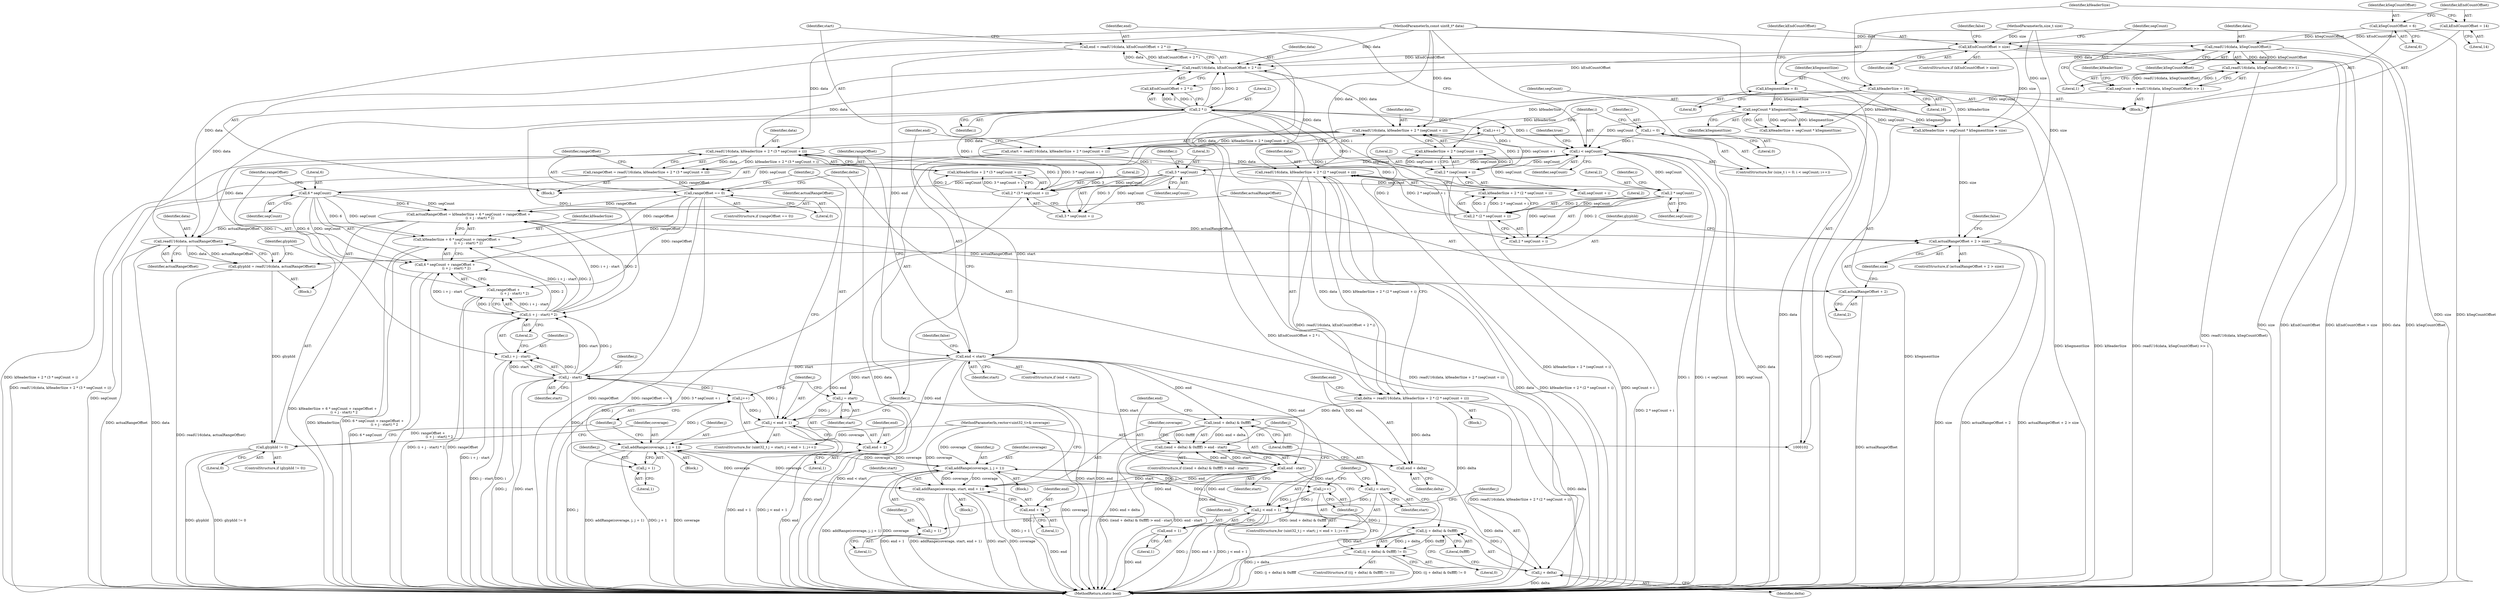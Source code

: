 digraph "0_Android_ca8ac8acdad662230ae37998c6c4091bb39402b6_1@API" {
"1000161" [label="(Call,end = readU16(data, kEndCountOffset + 2 * i))"];
"1000163" [label="(Call,readU16(data, kEndCountOffset + 2 * i))"];
"1000314" [label="(Call,readU16(data, actualRangeOffset))"];
"1000192" [label="(Call,readU16(data, kHeaderSize + 2 * (3 * segCount + i)))"];
"1000173" [label="(Call,readU16(data, kHeaderSize + 2 * (segCount + i)))"];
"1000104" [label="(MethodParameterIn,const uint8_t* data)"];
"1000116" [label="(Call,kHeaderSize = 16)"];
"1000177" [label="(Call,2 * (segCount + i))"];
"1000154" [label="(Call,i < segCount)"];
"1000151" [label="(Call,i = 0)"];
"1000157" [label="(Call,i++)"];
"1000167" [label="(Call,2 * i)"];
"1000199" [label="(Call,3 * segCount)"];
"1000290" [label="(Call,6 * segCount)"];
"1000142" [label="(Call,segCount * kSegmentSize)"];
"1000131" [label="(Call,segCount = readU16(data, kSegCountOffset) >> 1)"];
"1000133" [label="(Call,readU16(data, kSegCountOffset) >> 1)"];
"1000134" [label="(Call,readU16(data, kSegCountOffset))"];
"1000108" [label="(Call,kSegCountOffset = 6)"];
"1000120" [label="(Call,kSegmentSize = 8)"];
"1000218" [label="(Call,2 * segCount)"];
"1000196" [label="(Call,2 * (3 * segCount + i))"];
"1000285" [label="(Call,actualRangeOffset = kHeaderSize + 6 * segCount + rangeOffset +\n                     (i + j - start) * 2)"];
"1000204" [label="(Call,rangeOffset == 0)"];
"1000190" [label="(Call,rangeOffset = readU16(data, kHeaderSize + 2 * (3 * segCount + i)))"];
"1000295" [label="(Call,(i + j - start) * 2)"];
"1000298" [label="(Call,j - start)"];
"1000276" [label="(Call,j < end + 1)"];
"1000281" [label="(Call,j++)"];
"1000322" [label="(Call,addRange(coverage, j, j + 1))"];
"1000263" [label="(Call,addRange(coverage, j, j + 1))"];
"1000233" [label="(Call,addRange(coverage, start, end + 1))"];
"1000103" [label="(MethodParameterIn,vector<uint32_t>& coverage)"];
"1000229" [label="(Call,end - start)"];
"1000183" [label="(Call,end < start)"];
"1000161" [label="(Call,end = readU16(data, kEndCountOffset + 2 * i))"];
"1000171" [label="(Call,start = readU16(data, kHeaderSize + 2 * (segCount + i)))"];
"1000246" [label="(Call,j < end + 1)"];
"1000251" [label="(Call,j++)"];
"1000243" [label="(Call,j = start)"];
"1000273" [label="(Call,j = start)"];
"1000211" [label="(Call,readU16(data, kHeaderSize + 2 * (2 * segCount + i)))"];
"1000215" [label="(Call,2 * (2 * segCount + i))"];
"1000124" [label="(Call,kEndCountOffset > size)"];
"1000112" [label="(Call,kEndCountOffset = 14)"];
"1000105" [label="(MethodParameterIn,size_t size)"];
"1000224" [label="(Call,(end + delta) & 0xffff)"];
"1000223" [label="(Call,((end + delta) & 0xffff) > end - start)"];
"1000225" [label="(Call,end + delta)"];
"1000256" [label="(Call,(j + delta) & 0xffff)"];
"1000255" [label="(Call,((j + delta) & 0xffff) != 0)"];
"1000257" [label="(Call,j + delta)"];
"1000266" [label="(Call,j + 1)"];
"1000303" [label="(Call,actualRangeOffset + 2 > size)"];
"1000304" [label="(Call,actualRangeOffset + 2)"];
"1000287" [label="(Call,kHeaderSize + 6 * segCount + rangeOffset +\n                     (i + j - start) * 2)"];
"1000289" [label="(Call,6 * segCount + rangeOffset +\n                     (i + j - start) * 2)"];
"1000293" [label="(Call,rangeOffset +\n                     (i + j - start) * 2)"];
"1000209" [label="(Call,delta = readU16(data, kHeaderSize + 2 * (2 * segCount + i)))"];
"1000312" [label="(Call,glyphId = readU16(data, actualRangeOffset))"];
"1000318" [label="(Call,glyphId != 0)"];
"1000296" [label="(Call,i + j - start)"];
"1000325" [label="(Call,j + 1)"];
"1000236" [label="(Call,end + 1)"];
"1000248" [label="(Call,end + 1)"];
"1000278" [label="(Call,end + 1)"];
"1000283" [label="(Block,)"];
"1000133" [label="(Call,readU16(data, kSegCountOffset) >> 1)"];
"1000204" [label="(Call,rangeOffset == 0)"];
"1000224" [label="(Call,(end + delta) & 0xffff)"];
"1000227" [label="(Identifier,delta)"];
"1000124" [label="(Call,kEndCountOffset > size)"];
"1000177" [label="(Call,2 * (segCount + i))"];
"1000241" [label="(ControlStructure,for (uint32_t j = start; j < end + 1; j++))"];
"1000226" [label="(Identifier,end)"];
"1000275" [label="(Identifier,start)"];
"1000137" [label="(Literal,1)"];
"1000279" [label="(Identifier,end)"];
"1000277" [label="(Identifier,j)"];
"1000134" [label="(Call,readU16(data, kSegCountOffset))"];
"1000118" [label="(Literal,16)"];
"1000252" [label="(Identifier,j)"];
"1000203" [label="(ControlStructure,if (rangeOffset == 0))"];
"1000264" [label="(Identifier,coverage)"];
"1000257" [label="(Call,j + delta)"];
"1000250" [label="(Literal,1)"];
"1000129" [label="(Identifier,false)"];
"1000183" [label="(Call,end < start)"];
"1000201" [label="(Identifier,segCount)"];
"1000302" [label="(ControlStructure,if (actualRangeOffset + 2 > size))"];
"1000213" [label="(Call,kHeaderSize + 2 * (2 * segCount + i))"];
"1000233" [label="(Call,addRange(coverage, start, end + 1))"];
"1000301" [label="(Literal,2)"];
"1000135" [label="(Identifier,data)"];
"1000139" [label="(Call,kHeaderSize + segCount * kSegmentSize > size)"];
"1000260" [label="(Literal,0xffff)"];
"1000175" [label="(Call,kHeaderSize + 2 * (segCount + i))"];
"1000298" [label="(Call,j - start)"];
"1000312" [label="(Call,glyphId = readU16(data, actualRangeOffset))"];
"1000297" [label="(Identifier,i)"];
"1000109" [label="(Identifier,kSegCountOffset)"];
"1000132" [label="(Identifier,segCount)"];
"1000268" [label="(Literal,1)"];
"1000325" [label="(Call,j + 1)"];
"1000225" [label="(Call,end + delta)"];
"1000188" [label="(Identifier,false)"];
"1000172" [label="(Identifier,start)"];
"1000246" [label="(Call,j < end + 1)"];
"1000179" [label="(Call,segCount + i)"];
"1000322" [label="(Call,addRange(coverage, j, j + 1))"];
"1000316" [label="(Identifier,actualRangeOffset)"];
"1000131" [label="(Call,segCount = readU16(data, kSegCountOffset) >> 1)"];
"1000222" [label="(ControlStructure,if (((end + delta) & 0xffff) > end - start))"];
"1000185" [label="(Identifier,start)"];
"1000199" [label="(Call,3 * segCount)"];
"1000165" [label="(Call,kEndCountOffset + 2 * i)"];
"1000209" [label="(Call,delta = readU16(data, kHeaderSize + 2 * (2 * segCount + i)))"];
"1000173" [label="(Call,readU16(data, kHeaderSize + 2 * (segCount + i)))"];
"1000116" [label="(Call,kHeaderSize = 16)"];
"1000258" [label="(Identifier,j)"];
"1000330" [label="(MethodReturn,static bool)"];
"1000299" [label="(Identifier,j)"];
"1000194" [label="(Call,kHeaderSize + 2 * (3 * segCount + i))"];
"1000265" [label="(Identifier,j)"];
"1000329" [label="(Identifier,true)"];
"1000168" [label="(Literal,2)"];
"1000324" [label="(Identifier,j)"];
"1000123" [label="(ControlStructure,if (kEndCountOffset > size))"];
"1000286" [label="(Identifier,actualRangeOffset)"];
"1000152" [label="(Identifier,i)"];
"1000212" [label="(Identifier,data)"];
"1000230" [label="(Identifier,end)"];
"1000159" [label="(Block,)"];
"1000198" [label="(Call,3 * segCount + i)"];
"1000140" [label="(Call,kHeaderSize + segCount * kSegmentSize)"];
"1000120" [label="(Call,kSegmentSize = 8)"];
"1000191" [label="(Identifier,rangeOffset)"];
"1000162" [label="(Identifier,end)"];
"1000105" [label="(MethodParameterIn,size_t size)"];
"1000261" [label="(Literal,0)"];
"1000217" [label="(Call,2 * segCount + i)"];
"1000327" [label="(Literal,1)"];
"1000157" [label="(Call,i++)"];
"1000144" [label="(Identifier,kSegmentSize)"];
"1000229" [label="(Call,end - start)"];
"1000259" [label="(Identifier,delta)"];
"1000117" [label="(Identifier,kHeaderSize)"];
"1000235" [label="(Identifier,start)"];
"1000323" [label="(Identifier,coverage)"];
"1000245" [label="(Identifier,start)"];
"1000306" [label="(Literal,2)"];
"1000326" [label="(Identifier,j)"];
"1000282" [label="(Identifier,j)"];
"1000228" [label="(Literal,0xffff)"];
"1000153" [label="(Literal,0)"];
"1000300" [label="(Identifier,start)"];
"1000287" [label="(Call,kHeaderSize + 6 * segCount + rangeOffset +\n                     (i + j - start) * 2)"];
"1000303" [label="(Call,actualRangeOffset + 2 > size)"];
"1000232" [label="(Block,)"];
"1000154" [label="(Call,i < segCount)"];
"1000305" [label="(Identifier,actualRangeOffset)"];
"1000216" [label="(Literal,2)"];
"1000104" [label="(MethodParameterIn,const uint8_t* data)"];
"1000151" [label="(Call,i = 0)"];
"1000169" [label="(Identifier,i)"];
"1000263" [label="(Call,addRange(coverage, j, j + 1))"];
"1000143" [label="(Identifier,segCount)"];
"1000190" [label="(Call,rangeOffset = readU16(data, kHeaderSize + 2 * (3 * segCount + i)))"];
"1000161" [label="(Call,end = readU16(data, kEndCountOffset + 2 * i))"];
"1000267" [label="(Identifier,j)"];
"1000254" [label="(ControlStructure,if (((j + delta) & 0xffff) != 0))"];
"1000114" [label="(Literal,14)"];
"1000285" [label="(Call,actualRangeOffset = kHeaderSize + 6 * segCount + rangeOffset +\n                     (i + j - start) * 2)"];
"1000291" [label="(Literal,6)"];
"1000141" [label="(Identifier,kHeaderSize)"];
"1000200" [label="(Literal,3)"];
"1000184" [label="(Identifier,end)"];
"1000314" [label="(Call,readU16(data, actualRangeOffset))"];
"1000155" [label="(Identifier,i)"];
"1000142" [label="(Call,segCount * kSegmentSize)"];
"1000292" [label="(Identifier,segCount)"];
"1000110" [label="(Literal,6)"];
"1000315" [label="(Identifier,data)"];
"1000211" [label="(Call,readU16(data, kHeaderSize + 2 * (2 * segCount + i)))"];
"1000266" [label="(Call,j + 1)"];
"1000234" [label="(Identifier,coverage)"];
"1000108" [label="(Call,kSegCountOffset = 6)"];
"1000197" [label="(Literal,2)"];
"1000126" [label="(Identifier,size)"];
"1000248" [label="(Call,end + 1)"];
"1000244" [label="(Identifier,j)"];
"1000318" [label="(Call,glyphId != 0)"];
"1000121" [label="(Identifier,kSegmentSize)"];
"1000290" [label="(Call,6 * segCount)"];
"1000112" [label="(Call,kEndCountOffset = 14)"];
"1000158" [label="(Identifier,i)"];
"1000196" [label="(Call,2 * (3 * segCount + i))"];
"1000271" [label="(ControlStructure,for (uint32_t j = start; j < end + 1; j++))"];
"1000163" [label="(Call,readU16(data, kEndCountOffset + 2 * i))"];
"1000149" [label="(ControlStructure,for (size_t i = 0; i < segCount; i++))"];
"1000238" [label="(Literal,1)"];
"1000293" [label="(Call,rangeOffset +\n                     (i + j - start) * 2)"];
"1000223" [label="(Call,((end + delta) & 0xffff) > end - start)"];
"1000304" [label="(Call,actualRangeOffset + 2)"];
"1000122" [label="(Literal,8)"];
"1000193" [label="(Identifier,data)"];
"1000276" [label="(Call,j < end + 1)"];
"1000207" [label="(Block,)"];
"1000262" [label="(Block,)"];
"1000320" [label="(Literal,0)"];
"1000255" [label="(Call,((j + delta) & 0xffff) != 0)"];
"1000294" [label="(Identifier,rangeOffset)"];
"1000288" [label="(Identifier,kHeaderSize)"];
"1000192" [label="(Call,readU16(data, kHeaderSize + 2 * (3 * segCount + i)))"];
"1000289" [label="(Call,6 * segCount + rangeOffset +\n                     (i + j - start) * 2)"];
"1000156" [label="(Identifier,segCount)"];
"1000280" [label="(Literal,1)"];
"1000321" [label="(Block,)"];
"1000220" [label="(Identifier,segCount)"];
"1000218" [label="(Call,2 * segCount)"];
"1000313" [label="(Identifier,glyphId)"];
"1000210" [label="(Identifier,delta)"];
"1000295" [label="(Call,(i + j - start) * 2)"];
"1000296" [label="(Call,i + j - start)"];
"1000125" [label="(Identifier,kEndCountOffset)"];
"1000247" [label="(Identifier,j)"];
"1000164" [label="(Identifier,data)"];
"1000174" [label="(Identifier,data)"];
"1000182" [label="(ControlStructure,if (end < start))"];
"1000251" [label="(Call,j++)"];
"1000256" [label="(Call,(j + delta) & 0xffff)"];
"1000219" [label="(Literal,2)"];
"1000171" [label="(Call,start = readU16(data, kHeaderSize + 2 * (segCount + i)))"];
"1000178" [label="(Literal,2)"];
"1000281" [label="(Call,j++)"];
"1000205" [label="(Identifier,rangeOffset)"];
"1000236" [label="(Call,end + 1)"];
"1000249" [label="(Identifier,end)"];
"1000103" [label="(MethodParameterIn,vector<uint32_t>& coverage)"];
"1000106" [label="(Block,)"];
"1000273" [label="(Call,j = start)"];
"1000221" [label="(Identifier,i)"];
"1000231" [label="(Identifier,start)"];
"1000215" [label="(Call,2 * (2 * segCount + i))"];
"1000237" [label="(Identifier,end)"];
"1000206" [label="(Literal,0)"];
"1000319" [label="(Identifier,glyphId)"];
"1000113" [label="(Identifier,kEndCountOffset)"];
"1000243" [label="(Call,j = start)"];
"1000317" [label="(ControlStructure,if (glyphId != 0))"];
"1000278" [label="(Call,end + 1)"];
"1000307" [label="(Identifier,size)"];
"1000202" [label="(Identifier,i)"];
"1000167" [label="(Call,2 * i)"];
"1000274" [label="(Identifier,j)"];
"1000310" [label="(Identifier,false)"];
"1000136" [label="(Identifier,kSegCountOffset)"];
"1000161" -> "1000159"  [label="AST: "];
"1000161" -> "1000163"  [label="CFG: "];
"1000162" -> "1000161"  [label="AST: "];
"1000163" -> "1000161"  [label="AST: "];
"1000172" -> "1000161"  [label="CFG: "];
"1000161" -> "1000330"  [label="DDG: readU16(data, kEndCountOffset + 2 * i)"];
"1000163" -> "1000161"  [label="DDG: data"];
"1000163" -> "1000161"  [label="DDG: kEndCountOffset + 2 * i"];
"1000161" -> "1000183"  [label="DDG: end"];
"1000163" -> "1000165"  [label="CFG: "];
"1000164" -> "1000163"  [label="AST: "];
"1000165" -> "1000163"  [label="AST: "];
"1000163" -> "1000330"  [label="DDG: kEndCountOffset + 2 * i"];
"1000314" -> "1000163"  [label="DDG: data"];
"1000211" -> "1000163"  [label="DDG: data"];
"1000134" -> "1000163"  [label="DDG: data"];
"1000192" -> "1000163"  [label="DDG: data"];
"1000104" -> "1000163"  [label="DDG: data"];
"1000124" -> "1000163"  [label="DDG: kEndCountOffset"];
"1000167" -> "1000163"  [label="DDG: 2"];
"1000167" -> "1000163"  [label="DDG: i"];
"1000163" -> "1000173"  [label="DDG: data"];
"1000314" -> "1000312"  [label="AST: "];
"1000314" -> "1000316"  [label="CFG: "];
"1000315" -> "1000314"  [label="AST: "];
"1000316" -> "1000314"  [label="AST: "];
"1000312" -> "1000314"  [label="CFG: "];
"1000314" -> "1000330"  [label="DDG: data"];
"1000314" -> "1000330"  [label="DDG: actualRangeOffset"];
"1000314" -> "1000312"  [label="DDG: data"];
"1000314" -> "1000312"  [label="DDG: actualRangeOffset"];
"1000192" -> "1000314"  [label="DDG: data"];
"1000104" -> "1000314"  [label="DDG: data"];
"1000285" -> "1000314"  [label="DDG: actualRangeOffset"];
"1000192" -> "1000190"  [label="AST: "];
"1000192" -> "1000194"  [label="CFG: "];
"1000193" -> "1000192"  [label="AST: "];
"1000194" -> "1000192"  [label="AST: "];
"1000190" -> "1000192"  [label="CFG: "];
"1000192" -> "1000330"  [label="DDG: kHeaderSize + 2 * (3 * segCount + i)"];
"1000192" -> "1000330"  [label="DDG: data"];
"1000192" -> "1000190"  [label="DDG: data"];
"1000192" -> "1000190"  [label="DDG: kHeaderSize + 2 * (3 * segCount + i)"];
"1000173" -> "1000192"  [label="DDG: data"];
"1000104" -> "1000192"  [label="DDG: data"];
"1000196" -> "1000192"  [label="DDG: 2"];
"1000196" -> "1000192"  [label="DDG: 3 * segCount + i"];
"1000192" -> "1000211"  [label="DDG: data"];
"1000173" -> "1000171"  [label="AST: "];
"1000173" -> "1000175"  [label="CFG: "];
"1000174" -> "1000173"  [label="AST: "];
"1000175" -> "1000173"  [label="AST: "];
"1000171" -> "1000173"  [label="CFG: "];
"1000173" -> "1000330"  [label="DDG: data"];
"1000173" -> "1000330"  [label="DDG: kHeaderSize + 2 * (segCount + i)"];
"1000173" -> "1000171"  [label="DDG: data"];
"1000173" -> "1000171"  [label="DDG: kHeaderSize + 2 * (segCount + i)"];
"1000104" -> "1000173"  [label="DDG: data"];
"1000116" -> "1000173"  [label="DDG: kHeaderSize"];
"1000177" -> "1000173"  [label="DDG: 2"];
"1000177" -> "1000173"  [label="DDG: segCount + i"];
"1000104" -> "1000102"  [label="AST: "];
"1000104" -> "1000330"  [label="DDG: data"];
"1000104" -> "1000134"  [label="DDG: data"];
"1000104" -> "1000211"  [label="DDG: data"];
"1000116" -> "1000106"  [label="AST: "];
"1000116" -> "1000118"  [label="CFG: "];
"1000117" -> "1000116"  [label="AST: "];
"1000118" -> "1000116"  [label="AST: "];
"1000121" -> "1000116"  [label="CFG: "];
"1000116" -> "1000330"  [label="DDG: kHeaderSize"];
"1000116" -> "1000139"  [label="DDG: kHeaderSize"];
"1000116" -> "1000140"  [label="DDG: kHeaderSize"];
"1000116" -> "1000175"  [label="DDG: kHeaderSize"];
"1000177" -> "1000175"  [label="AST: "];
"1000177" -> "1000179"  [label="CFG: "];
"1000178" -> "1000177"  [label="AST: "];
"1000179" -> "1000177"  [label="AST: "];
"1000175" -> "1000177"  [label="CFG: "];
"1000177" -> "1000330"  [label="DDG: segCount + i"];
"1000177" -> "1000175"  [label="DDG: 2"];
"1000177" -> "1000175"  [label="DDG: segCount + i"];
"1000154" -> "1000177"  [label="DDG: segCount"];
"1000167" -> "1000177"  [label="DDG: i"];
"1000154" -> "1000149"  [label="AST: "];
"1000154" -> "1000156"  [label="CFG: "];
"1000155" -> "1000154"  [label="AST: "];
"1000156" -> "1000154"  [label="AST: "];
"1000162" -> "1000154"  [label="CFG: "];
"1000329" -> "1000154"  [label="CFG: "];
"1000154" -> "1000330"  [label="DDG: segCount"];
"1000154" -> "1000330"  [label="DDG: i"];
"1000154" -> "1000330"  [label="DDG: i < segCount"];
"1000151" -> "1000154"  [label="DDG: i"];
"1000157" -> "1000154"  [label="DDG: i"];
"1000199" -> "1000154"  [label="DDG: segCount"];
"1000290" -> "1000154"  [label="DDG: segCount"];
"1000142" -> "1000154"  [label="DDG: segCount"];
"1000218" -> "1000154"  [label="DDG: segCount"];
"1000154" -> "1000167"  [label="DDG: i"];
"1000154" -> "1000179"  [label="DDG: segCount"];
"1000154" -> "1000199"  [label="DDG: segCount"];
"1000151" -> "1000149"  [label="AST: "];
"1000151" -> "1000153"  [label="CFG: "];
"1000152" -> "1000151"  [label="AST: "];
"1000153" -> "1000151"  [label="AST: "];
"1000155" -> "1000151"  [label="CFG: "];
"1000157" -> "1000149"  [label="AST: "];
"1000157" -> "1000158"  [label="CFG: "];
"1000158" -> "1000157"  [label="AST: "];
"1000155" -> "1000157"  [label="CFG: "];
"1000167" -> "1000157"  [label="DDG: i"];
"1000167" -> "1000165"  [label="AST: "];
"1000167" -> "1000169"  [label="CFG: "];
"1000168" -> "1000167"  [label="AST: "];
"1000169" -> "1000167"  [label="AST: "];
"1000165" -> "1000167"  [label="CFG: "];
"1000167" -> "1000165"  [label="DDG: 2"];
"1000167" -> "1000165"  [label="DDG: i"];
"1000167" -> "1000179"  [label="DDG: i"];
"1000167" -> "1000196"  [label="DDG: i"];
"1000167" -> "1000198"  [label="DDG: i"];
"1000167" -> "1000215"  [label="DDG: i"];
"1000167" -> "1000217"  [label="DDG: i"];
"1000167" -> "1000295"  [label="DDG: i"];
"1000167" -> "1000296"  [label="DDG: i"];
"1000199" -> "1000198"  [label="AST: "];
"1000199" -> "1000201"  [label="CFG: "];
"1000200" -> "1000199"  [label="AST: "];
"1000201" -> "1000199"  [label="AST: "];
"1000202" -> "1000199"  [label="CFG: "];
"1000199" -> "1000196"  [label="DDG: 3"];
"1000199" -> "1000196"  [label="DDG: segCount"];
"1000199" -> "1000198"  [label="DDG: 3"];
"1000199" -> "1000198"  [label="DDG: segCount"];
"1000199" -> "1000218"  [label="DDG: segCount"];
"1000199" -> "1000290"  [label="DDG: segCount"];
"1000290" -> "1000289"  [label="AST: "];
"1000290" -> "1000292"  [label="CFG: "];
"1000291" -> "1000290"  [label="AST: "];
"1000292" -> "1000290"  [label="AST: "];
"1000294" -> "1000290"  [label="CFG: "];
"1000290" -> "1000330"  [label="DDG: segCount"];
"1000290" -> "1000285"  [label="DDG: 6"];
"1000290" -> "1000285"  [label="DDG: segCount"];
"1000290" -> "1000287"  [label="DDG: 6"];
"1000290" -> "1000287"  [label="DDG: segCount"];
"1000290" -> "1000289"  [label="DDG: 6"];
"1000290" -> "1000289"  [label="DDG: segCount"];
"1000142" -> "1000140"  [label="AST: "];
"1000142" -> "1000144"  [label="CFG: "];
"1000143" -> "1000142"  [label="AST: "];
"1000144" -> "1000142"  [label="AST: "];
"1000140" -> "1000142"  [label="CFG: "];
"1000142" -> "1000330"  [label="DDG: kSegmentSize"];
"1000142" -> "1000330"  [label="DDG: segCount"];
"1000142" -> "1000139"  [label="DDG: segCount"];
"1000142" -> "1000139"  [label="DDG: kSegmentSize"];
"1000142" -> "1000140"  [label="DDG: segCount"];
"1000142" -> "1000140"  [label="DDG: kSegmentSize"];
"1000131" -> "1000142"  [label="DDG: segCount"];
"1000120" -> "1000142"  [label="DDG: kSegmentSize"];
"1000131" -> "1000106"  [label="AST: "];
"1000131" -> "1000133"  [label="CFG: "];
"1000132" -> "1000131"  [label="AST: "];
"1000133" -> "1000131"  [label="AST: "];
"1000141" -> "1000131"  [label="CFG: "];
"1000131" -> "1000330"  [label="DDG: readU16(data, kSegCountOffset) >> 1"];
"1000133" -> "1000131"  [label="DDG: readU16(data, kSegCountOffset)"];
"1000133" -> "1000131"  [label="DDG: 1"];
"1000133" -> "1000137"  [label="CFG: "];
"1000134" -> "1000133"  [label="AST: "];
"1000137" -> "1000133"  [label="AST: "];
"1000133" -> "1000330"  [label="DDG: readU16(data, kSegCountOffset)"];
"1000134" -> "1000133"  [label="DDG: data"];
"1000134" -> "1000133"  [label="DDG: kSegCountOffset"];
"1000134" -> "1000136"  [label="CFG: "];
"1000135" -> "1000134"  [label="AST: "];
"1000136" -> "1000134"  [label="AST: "];
"1000137" -> "1000134"  [label="CFG: "];
"1000134" -> "1000330"  [label="DDG: data"];
"1000134" -> "1000330"  [label="DDG: kSegCountOffset"];
"1000108" -> "1000134"  [label="DDG: kSegCountOffset"];
"1000108" -> "1000106"  [label="AST: "];
"1000108" -> "1000110"  [label="CFG: "];
"1000109" -> "1000108"  [label="AST: "];
"1000110" -> "1000108"  [label="AST: "];
"1000113" -> "1000108"  [label="CFG: "];
"1000108" -> "1000330"  [label="DDG: kSegCountOffset"];
"1000120" -> "1000106"  [label="AST: "];
"1000120" -> "1000122"  [label="CFG: "];
"1000121" -> "1000120"  [label="AST: "];
"1000122" -> "1000120"  [label="AST: "];
"1000125" -> "1000120"  [label="CFG: "];
"1000120" -> "1000330"  [label="DDG: kSegmentSize"];
"1000218" -> "1000217"  [label="AST: "];
"1000218" -> "1000220"  [label="CFG: "];
"1000219" -> "1000218"  [label="AST: "];
"1000220" -> "1000218"  [label="AST: "];
"1000221" -> "1000218"  [label="CFG: "];
"1000218" -> "1000215"  [label="DDG: 2"];
"1000218" -> "1000215"  [label="DDG: segCount"];
"1000218" -> "1000217"  [label="DDG: 2"];
"1000218" -> "1000217"  [label="DDG: segCount"];
"1000196" -> "1000194"  [label="AST: "];
"1000196" -> "1000198"  [label="CFG: "];
"1000197" -> "1000196"  [label="AST: "];
"1000198" -> "1000196"  [label="AST: "];
"1000194" -> "1000196"  [label="CFG: "];
"1000196" -> "1000330"  [label="DDG: 3 * segCount + i"];
"1000196" -> "1000194"  [label="DDG: 2"];
"1000196" -> "1000194"  [label="DDG: 3 * segCount + i"];
"1000285" -> "1000283"  [label="AST: "];
"1000285" -> "1000287"  [label="CFG: "];
"1000286" -> "1000285"  [label="AST: "];
"1000287" -> "1000285"  [label="AST: "];
"1000305" -> "1000285"  [label="CFG: "];
"1000285" -> "1000330"  [label="DDG: kHeaderSize + 6 * segCount + rangeOffset +\n                     (i + j - start) * 2"];
"1000204" -> "1000285"  [label="DDG: rangeOffset"];
"1000295" -> "1000285"  [label="DDG: i + j - start"];
"1000295" -> "1000285"  [label="DDG: 2"];
"1000285" -> "1000303"  [label="DDG: actualRangeOffset"];
"1000285" -> "1000304"  [label="DDG: actualRangeOffset"];
"1000204" -> "1000203"  [label="AST: "];
"1000204" -> "1000206"  [label="CFG: "];
"1000205" -> "1000204"  [label="AST: "];
"1000206" -> "1000204"  [label="AST: "];
"1000210" -> "1000204"  [label="CFG: "];
"1000274" -> "1000204"  [label="CFG: "];
"1000204" -> "1000330"  [label="DDG: rangeOffset"];
"1000204" -> "1000330"  [label="DDG: rangeOffset == 0"];
"1000190" -> "1000204"  [label="DDG: rangeOffset"];
"1000204" -> "1000287"  [label="DDG: rangeOffset"];
"1000204" -> "1000289"  [label="DDG: rangeOffset"];
"1000204" -> "1000293"  [label="DDG: rangeOffset"];
"1000190" -> "1000159"  [label="AST: "];
"1000191" -> "1000190"  [label="AST: "];
"1000205" -> "1000190"  [label="CFG: "];
"1000190" -> "1000330"  [label="DDG: readU16(data, kHeaderSize + 2 * (3 * segCount + i))"];
"1000295" -> "1000293"  [label="AST: "];
"1000295" -> "1000301"  [label="CFG: "];
"1000296" -> "1000295"  [label="AST: "];
"1000301" -> "1000295"  [label="AST: "];
"1000293" -> "1000295"  [label="CFG: "];
"1000295" -> "1000330"  [label="DDG: i + j - start"];
"1000295" -> "1000287"  [label="DDG: i + j - start"];
"1000295" -> "1000287"  [label="DDG: 2"];
"1000295" -> "1000289"  [label="DDG: i + j - start"];
"1000295" -> "1000289"  [label="DDG: 2"];
"1000295" -> "1000293"  [label="DDG: i + j - start"];
"1000295" -> "1000293"  [label="DDG: 2"];
"1000298" -> "1000295"  [label="DDG: j"];
"1000298" -> "1000295"  [label="DDG: start"];
"1000298" -> "1000296"  [label="AST: "];
"1000298" -> "1000300"  [label="CFG: "];
"1000299" -> "1000298"  [label="AST: "];
"1000300" -> "1000298"  [label="AST: "];
"1000296" -> "1000298"  [label="CFG: "];
"1000298" -> "1000330"  [label="DDG: j"];
"1000298" -> "1000330"  [label="DDG: start"];
"1000298" -> "1000281"  [label="DDG: j"];
"1000298" -> "1000296"  [label="DDG: j"];
"1000298" -> "1000296"  [label="DDG: start"];
"1000276" -> "1000298"  [label="DDG: j"];
"1000183" -> "1000298"  [label="DDG: start"];
"1000298" -> "1000322"  [label="DDG: j"];
"1000298" -> "1000325"  [label="DDG: j"];
"1000276" -> "1000271"  [label="AST: "];
"1000276" -> "1000278"  [label="CFG: "];
"1000277" -> "1000276"  [label="AST: "];
"1000278" -> "1000276"  [label="AST: "];
"1000286" -> "1000276"  [label="CFG: "];
"1000158" -> "1000276"  [label="CFG: "];
"1000276" -> "1000330"  [label="DDG: end + 1"];
"1000276" -> "1000330"  [label="DDG: j < end + 1"];
"1000276" -> "1000330"  [label="DDG: j"];
"1000281" -> "1000276"  [label="DDG: j"];
"1000273" -> "1000276"  [label="DDG: j"];
"1000183" -> "1000276"  [label="DDG: end"];
"1000281" -> "1000271"  [label="AST: "];
"1000281" -> "1000282"  [label="CFG: "];
"1000282" -> "1000281"  [label="AST: "];
"1000277" -> "1000281"  [label="CFG: "];
"1000322" -> "1000281"  [label="DDG: j"];
"1000322" -> "1000321"  [label="AST: "];
"1000322" -> "1000325"  [label="CFG: "];
"1000323" -> "1000322"  [label="AST: "];
"1000324" -> "1000322"  [label="AST: "];
"1000325" -> "1000322"  [label="AST: "];
"1000282" -> "1000322"  [label="CFG: "];
"1000322" -> "1000330"  [label="DDG: addRange(coverage, j, j + 1)"];
"1000322" -> "1000330"  [label="DDG: j + 1"];
"1000322" -> "1000330"  [label="DDG: coverage"];
"1000322" -> "1000233"  [label="DDG: coverage"];
"1000322" -> "1000263"  [label="DDG: coverage"];
"1000263" -> "1000322"  [label="DDG: coverage"];
"1000233" -> "1000322"  [label="DDG: coverage"];
"1000103" -> "1000322"  [label="DDG: coverage"];
"1000263" -> "1000262"  [label="AST: "];
"1000263" -> "1000266"  [label="CFG: "];
"1000264" -> "1000263"  [label="AST: "];
"1000265" -> "1000263"  [label="AST: "];
"1000266" -> "1000263"  [label="AST: "];
"1000252" -> "1000263"  [label="CFG: "];
"1000263" -> "1000330"  [label="DDG: j + 1"];
"1000263" -> "1000330"  [label="DDG: addRange(coverage, j, j + 1)"];
"1000263" -> "1000330"  [label="DDG: coverage"];
"1000263" -> "1000233"  [label="DDG: coverage"];
"1000263" -> "1000251"  [label="DDG: j"];
"1000233" -> "1000263"  [label="DDG: coverage"];
"1000103" -> "1000263"  [label="DDG: coverage"];
"1000246" -> "1000263"  [label="DDG: j"];
"1000233" -> "1000232"  [label="AST: "];
"1000233" -> "1000236"  [label="CFG: "];
"1000234" -> "1000233"  [label="AST: "];
"1000235" -> "1000233"  [label="AST: "];
"1000236" -> "1000233"  [label="AST: "];
"1000158" -> "1000233"  [label="CFG: "];
"1000233" -> "1000330"  [label="DDG: end + 1"];
"1000233" -> "1000330"  [label="DDG: addRange(coverage, start, end + 1)"];
"1000233" -> "1000330"  [label="DDG: start"];
"1000233" -> "1000330"  [label="DDG: coverage"];
"1000103" -> "1000233"  [label="DDG: coverage"];
"1000229" -> "1000233"  [label="DDG: start"];
"1000229" -> "1000233"  [label="DDG: end"];
"1000103" -> "1000102"  [label="AST: "];
"1000103" -> "1000330"  [label="DDG: coverage"];
"1000229" -> "1000223"  [label="AST: "];
"1000229" -> "1000231"  [label="CFG: "];
"1000230" -> "1000229"  [label="AST: "];
"1000231" -> "1000229"  [label="AST: "];
"1000223" -> "1000229"  [label="CFG: "];
"1000229" -> "1000223"  [label="DDG: end"];
"1000229" -> "1000223"  [label="DDG: start"];
"1000183" -> "1000229"  [label="DDG: end"];
"1000183" -> "1000229"  [label="DDG: start"];
"1000229" -> "1000236"  [label="DDG: end"];
"1000229" -> "1000243"  [label="DDG: start"];
"1000229" -> "1000246"  [label="DDG: end"];
"1000229" -> "1000248"  [label="DDG: end"];
"1000183" -> "1000182"  [label="AST: "];
"1000183" -> "1000185"  [label="CFG: "];
"1000184" -> "1000183"  [label="AST: "];
"1000185" -> "1000183"  [label="AST: "];
"1000188" -> "1000183"  [label="CFG: "];
"1000191" -> "1000183"  [label="CFG: "];
"1000183" -> "1000330"  [label="DDG: start"];
"1000183" -> "1000330"  [label="DDG: end"];
"1000183" -> "1000330"  [label="DDG: end < start"];
"1000171" -> "1000183"  [label="DDG: start"];
"1000183" -> "1000224"  [label="DDG: end"];
"1000183" -> "1000225"  [label="DDG: end"];
"1000183" -> "1000273"  [label="DDG: start"];
"1000183" -> "1000278"  [label="DDG: end"];
"1000171" -> "1000159"  [label="AST: "];
"1000172" -> "1000171"  [label="AST: "];
"1000184" -> "1000171"  [label="CFG: "];
"1000171" -> "1000330"  [label="DDG: readU16(data, kHeaderSize + 2 * (segCount + i))"];
"1000246" -> "1000241"  [label="AST: "];
"1000246" -> "1000248"  [label="CFG: "];
"1000247" -> "1000246"  [label="AST: "];
"1000248" -> "1000246"  [label="AST: "];
"1000258" -> "1000246"  [label="CFG: "];
"1000158" -> "1000246"  [label="CFG: "];
"1000246" -> "1000330"  [label="DDG: end + 1"];
"1000246" -> "1000330"  [label="DDG: j < end + 1"];
"1000246" -> "1000330"  [label="DDG: j"];
"1000251" -> "1000246"  [label="DDG: j"];
"1000243" -> "1000246"  [label="DDG: j"];
"1000246" -> "1000251"  [label="DDG: j"];
"1000246" -> "1000256"  [label="DDG: j"];
"1000246" -> "1000257"  [label="DDG: j"];
"1000246" -> "1000266"  [label="DDG: j"];
"1000251" -> "1000241"  [label="AST: "];
"1000251" -> "1000252"  [label="CFG: "];
"1000252" -> "1000251"  [label="AST: "];
"1000247" -> "1000251"  [label="CFG: "];
"1000243" -> "1000241"  [label="AST: "];
"1000243" -> "1000245"  [label="CFG: "];
"1000244" -> "1000243"  [label="AST: "];
"1000245" -> "1000243"  [label="AST: "];
"1000247" -> "1000243"  [label="CFG: "];
"1000243" -> "1000330"  [label="DDG: start"];
"1000273" -> "1000271"  [label="AST: "];
"1000273" -> "1000275"  [label="CFG: "];
"1000274" -> "1000273"  [label="AST: "];
"1000275" -> "1000273"  [label="AST: "];
"1000277" -> "1000273"  [label="CFG: "];
"1000273" -> "1000330"  [label="DDG: start"];
"1000211" -> "1000209"  [label="AST: "];
"1000211" -> "1000213"  [label="CFG: "];
"1000212" -> "1000211"  [label="AST: "];
"1000213" -> "1000211"  [label="AST: "];
"1000209" -> "1000211"  [label="CFG: "];
"1000211" -> "1000330"  [label="DDG: data"];
"1000211" -> "1000330"  [label="DDG: kHeaderSize + 2 * (2 * segCount + i)"];
"1000211" -> "1000209"  [label="DDG: data"];
"1000211" -> "1000209"  [label="DDG: kHeaderSize + 2 * (2 * segCount + i)"];
"1000215" -> "1000211"  [label="DDG: 2"];
"1000215" -> "1000211"  [label="DDG: 2 * segCount + i"];
"1000215" -> "1000213"  [label="AST: "];
"1000215" -> "1000217"  [label="CFG: "];
"1000216" -> "1000215"  [label="AST: "];
"1000217" -> "1000215"  [label="AST: "];
"1000213" -> "1000215"  [label="CFG: "];
"1000215" -> "1000330"  [label="DDG: 2 * segCount + i"];
"1000215" -> "1000213"  [label="DDG: 2"];
"1000215" -> "1000213"  [label="DDG: 2 * segCount + i"];
"1000124" -> "1000123"  [label="AST: "];
"1000124" -> "1000126"  [label="CFG: "];
"1000125" -> "1000124"  [label="AST: "];
"1000126" -> "1000124"  [label="AST: "];
"1000129" -> "1000124"  [label="CFG: "];
"1000132" -> "1000124"  [label="CFG: "];
"1000124" -> "1000330"  [label="DDG: size"];
"1000124" -> "1000330"  [label="DDG: kEndCountOffset"];
"1000124" -> "1000330"  [label="DDG: kEndCountOffset > size"];
"1000112" -> "1000124"  [label="DDG: kEndCountOffset"];
"1000105" -> "1000124"  [label="DDG: size"];
"1000124" -> "1000139"  [label="DDG: size"];
"1000124" -> "1000165"  [label="DDG: kEndCountOffset"];
"1000112" -> "1000106"  [label="AST: "];
"1000112" -> "1000114"  [label="CFG: "];
"1000113" -> "1000112"  [label="AST: "];
"1000114" -> "1000112"  [label="AST: "];
"1000117" -> "1000112"  [label="CFG: "];
"1000105" -> "1000102"  [label="AST: "];
"1000105" -> "1000330"  [label="DDG: size"];
"1000105" -> "1000139"  [label="DDG: size"];
"1000105" -> "1000303"  [label="DDG: size"];
"1000224" -> "1000223"  [label="AST: "];
"1000224" -> "1000228"  [label="CFG: "];
"1000225" -> "1000224"  [label="AST: "];
"1000228" -> "1000224"  [label="AST: "];
"1000230" -> "1000224"  [label="CFG: "];
"1000224" -> "1000330"  [label="DDG: end + delta"];
"1000224" -> "1000223"  [label="DDG: end + delta"];
"1000224" -> "1000223"  [label="DDG: 0xffff"];
"1000209" -> "1000224"  [label="DDG: delta"];
"1000223" -> "1000222"  [label="AST: "];
"1000234" -> "1000223"  [label="CFG: "];
"1000244" -> "1000223"  [label="CFG: "];
"1000223" -> "1000330"  [label="DDG: ((end + delta) & 0xffff) > end - start"];
"1000223" -> "1000330"  [label="DDG: end - start"];
"1000223" -> "1000330"  [label="DDG: (end + delta) & 0xffff"];
"1000225" -> "1000227"  [label="CFG: "];
"1000226" -> "1000225"  [label="AST: "];
"1000227" -> "1000225"  [label="AST: "];
"1000228" -> "1000225"  [label="CFG: "];
"1000225" -> "1000330"  [label="DDG: delta"];
"1000209" -> "1000225"  [label="DDG: delta"];
"1000256" -> "1000255"  [label="AST: "];
"1000256" -> "1000260"  [label="CFG: "];
"1000257" -> "1000256"  [label="AST: "];
"1000260" -> "1000256"  [label="AST: "];
"1000261" -> "1000256"  [label="CFG: "];
"1000256" -> "1000330"  [label="DDG: j + delta"];
"1000256" -> "1000255"  [label="DDG: j + delta"];
"1000256" -> "1000255"  [label="DDG: 0xffff"];
"1000209" -> "1000256"  [label="DDG: delta"];
"1000255" -> "1000254"  [label="AST: "];
"1000255" -> "1000261"  [label="CFG: "];
"1000261" -> "1000255"  [label="AST: "];
"1000264" -> "1000255"  [label="CFG: "];
"1000252" -> "1000255"  [label="CFG: "];
"1000255" -> "1000330"  [label="DDG: ((j + delta) & 0xffff) != 0"];
"1000255" -> "1000330"  [label="DDG: (j + delta) & 0xffff"];
"1000257" -> "1000259"  [label="CFG: "];
"1000258" -> "1000257"  [label="AST: "];
"1000259" -> "1000257"  [label="AST: "];
"1000260" -> "1000257"  [label="CFG: "];
"1000257" -> "1000330"  [label="DDG: delta"];
"1000209" -> "1000257"  [label="DDG: delta"];
"1000266" -> "1000268"  [label="CFG: "];
"1000267" -> "1000266"  [label="AST: "];
"1000268" -> "1000266"  [label="AST: "];
"1000303" -> "1000302"  [label="AST: "];
"1000303" -> "1000307"  [label="CFG: "];
"1000304" -> "1000303"  [label="AST: "];
"1000307" -> "1000303"  [label="AST: "];
"1000310" -> "1000303"  [label="CFG: "];
"1000313" -> "1000303"  [label="CFG: "];
"1000303" -> "1000330"  [label="DDG: actualRangeOffset + 2"];
"1000303" -> "1000330"  [label="DDG: actualRangeOffset + 2 > size"];
"1000303" -> "1000330"  [label="DDG: size"];
"1000139" -> "1000303"  [label="DDG: size"];
"1000304" -> "1000306"  [label="CFG: "];
"1000305" -> "1000304"  [label="AST: "];
"1000306" -> "1000304"  [label="AST: "];
"1000307" -> "1000304"  [label="CFG: "];
"1000304" -> "1000330"  [label="DDG: actualRangeOffset"];
"1000287" -> "1000289"  [label="CFG: "];
"1000288" -> "1000287"  [label="AST: "];
"1000289" -> "1000287"  [label="AST: "];
"1000287" -> "1000330"  [label="DDG: 6 * segCount + rangeOffset +\n                     (i + j - start) * 2"];
"1000287" -> "1000330"  [label="DDG: kHeaderSize"];
"1000289" -> "1000293"  [label="CFG: "];
"1000293" -> "1000289"  [label="AST: "];
"1000289" -> "1000330"  [label="DDG: 6 * segCount"];
"1000289" -> "1000330"  [label="DDG: rangeOffset +\n                     (i + j - start) * 2"];
"1000294" -> "1000293"  [label="AST: "];
"1000293" -> "1000330"  [label="DDG: rangeOffset"];
"1000293" -> "1000330"  [label="DDG: (i + j - start) * 2"];
"1000209" -> "1000207"  [label="AST: "];
"1000210" -> "1000209"  [label="AST: "];
"1000226" -> "1000209"  [label="CFG: "];
"1000209" -> "1000330"  [label="DDG: readU16(data, kHeaderSize + 2 * (2 * segCount + i))"];
"1000312" -> "1000283"  [label="AST: "];
"1000313" -> "1000312"  [label="AST: "];
"1000319" -> "1000312"  [label="CFG: "];
"1000312" -> "1000330"  [label="DDG: readU16(data, actualRangeOffset)"];
"1000312" -> "1000318"  [label="DDG: glyphId"];
"1000318" -> "1000317"  [label="AST: "];
"1000318" -> "1000320"  [label="CFG: "];
"1000319" -> "1000318"  [label="AST: "];
"1000320" -> "1000318"  [label="AST: "];
"1000323" -> "1000318"  [label="CFG: "];
"1000282" -> "1000318"  [label="CFG: "];
"1000318" -> "1000330"  [label="DDG: glyphId != 0"];
"1000318" -> "1000330"  [label="DDG: glyphId"];
"1000297" -> "1000296"  [label="AST: "];
"1000301" -> "1000296"  [label="CFG: "];
"1000296" -> "1000330"  [label="DDG: j - start"];
"1000296" -> "1000330"  [label="DDG: i"];
"1000325" -> "1000327"  [label="CFG: "];
"1000326" -> "1000325"  [label="AST: "];
"1000327" -> "1000325"  [label="AST: "];
"1000236" -> "1000238"  [label="CFG: "];
"1000237" -> "1000236"  [label="AST: "];
"1000238" -> "1000236"  [label="AST: "];
"1000236" -> "1000330"  [label="DDG: end"];
"1000248" -> "1000250"  [label="CFG: "];
"1000249" -> "1000248"  [label="AST: "];
"1000250" -> "1000248"  [label="AST: "];
"1000248" -> "1000330"  [label="DDG: end"];
"1000278" -> "1000280"  [label="CFG: "];
"1000279" -> "1000278"  [label="AST: "];
"1000280" -> "1000278"  [label="AST: "];
"1000278" -> "1000330"  [label="DDG: end"];
}
